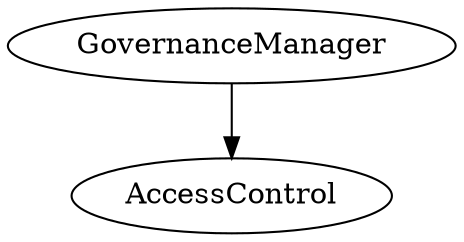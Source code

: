 digraph G {
  graph [ ratio = "auto", page = "40" ];
  "GovernanceManager";
  "AccessControl";
  "GovernanceManager" -> "AccessControl";
}

